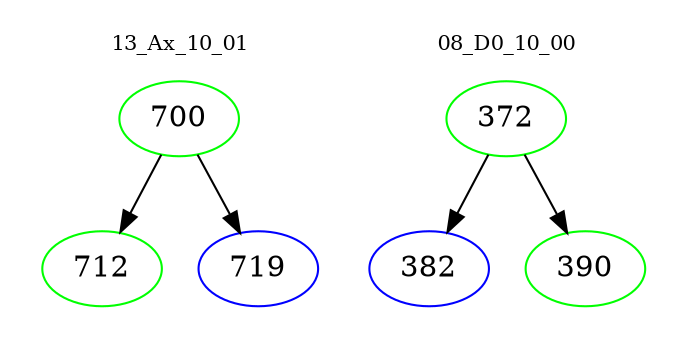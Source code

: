 digraph{
subgraph cluster_0 {
color = white
label = "13_Ax_10_01";
fontsize=10;
T0_700 [label="700", color="green"]
T0_700 -> T0_712 [color="black"]
T0_712 [label="712", color="green"]
T0_700 -> T0_719 [color="black"]
T0_719 [label="719", color="blue"]
}
subgraph cluster_1 {
color = white
label = "08_D0_10_00";
fontsize=10;
T1_372 [label="372", color="green"]
T1_372 -> T1_382 [color="black"]
T1_382 [label="382", color="blue"]
T1_372 -> T1_390 [color="black"]
T1_390 [label="390", color="green"]
}
}
